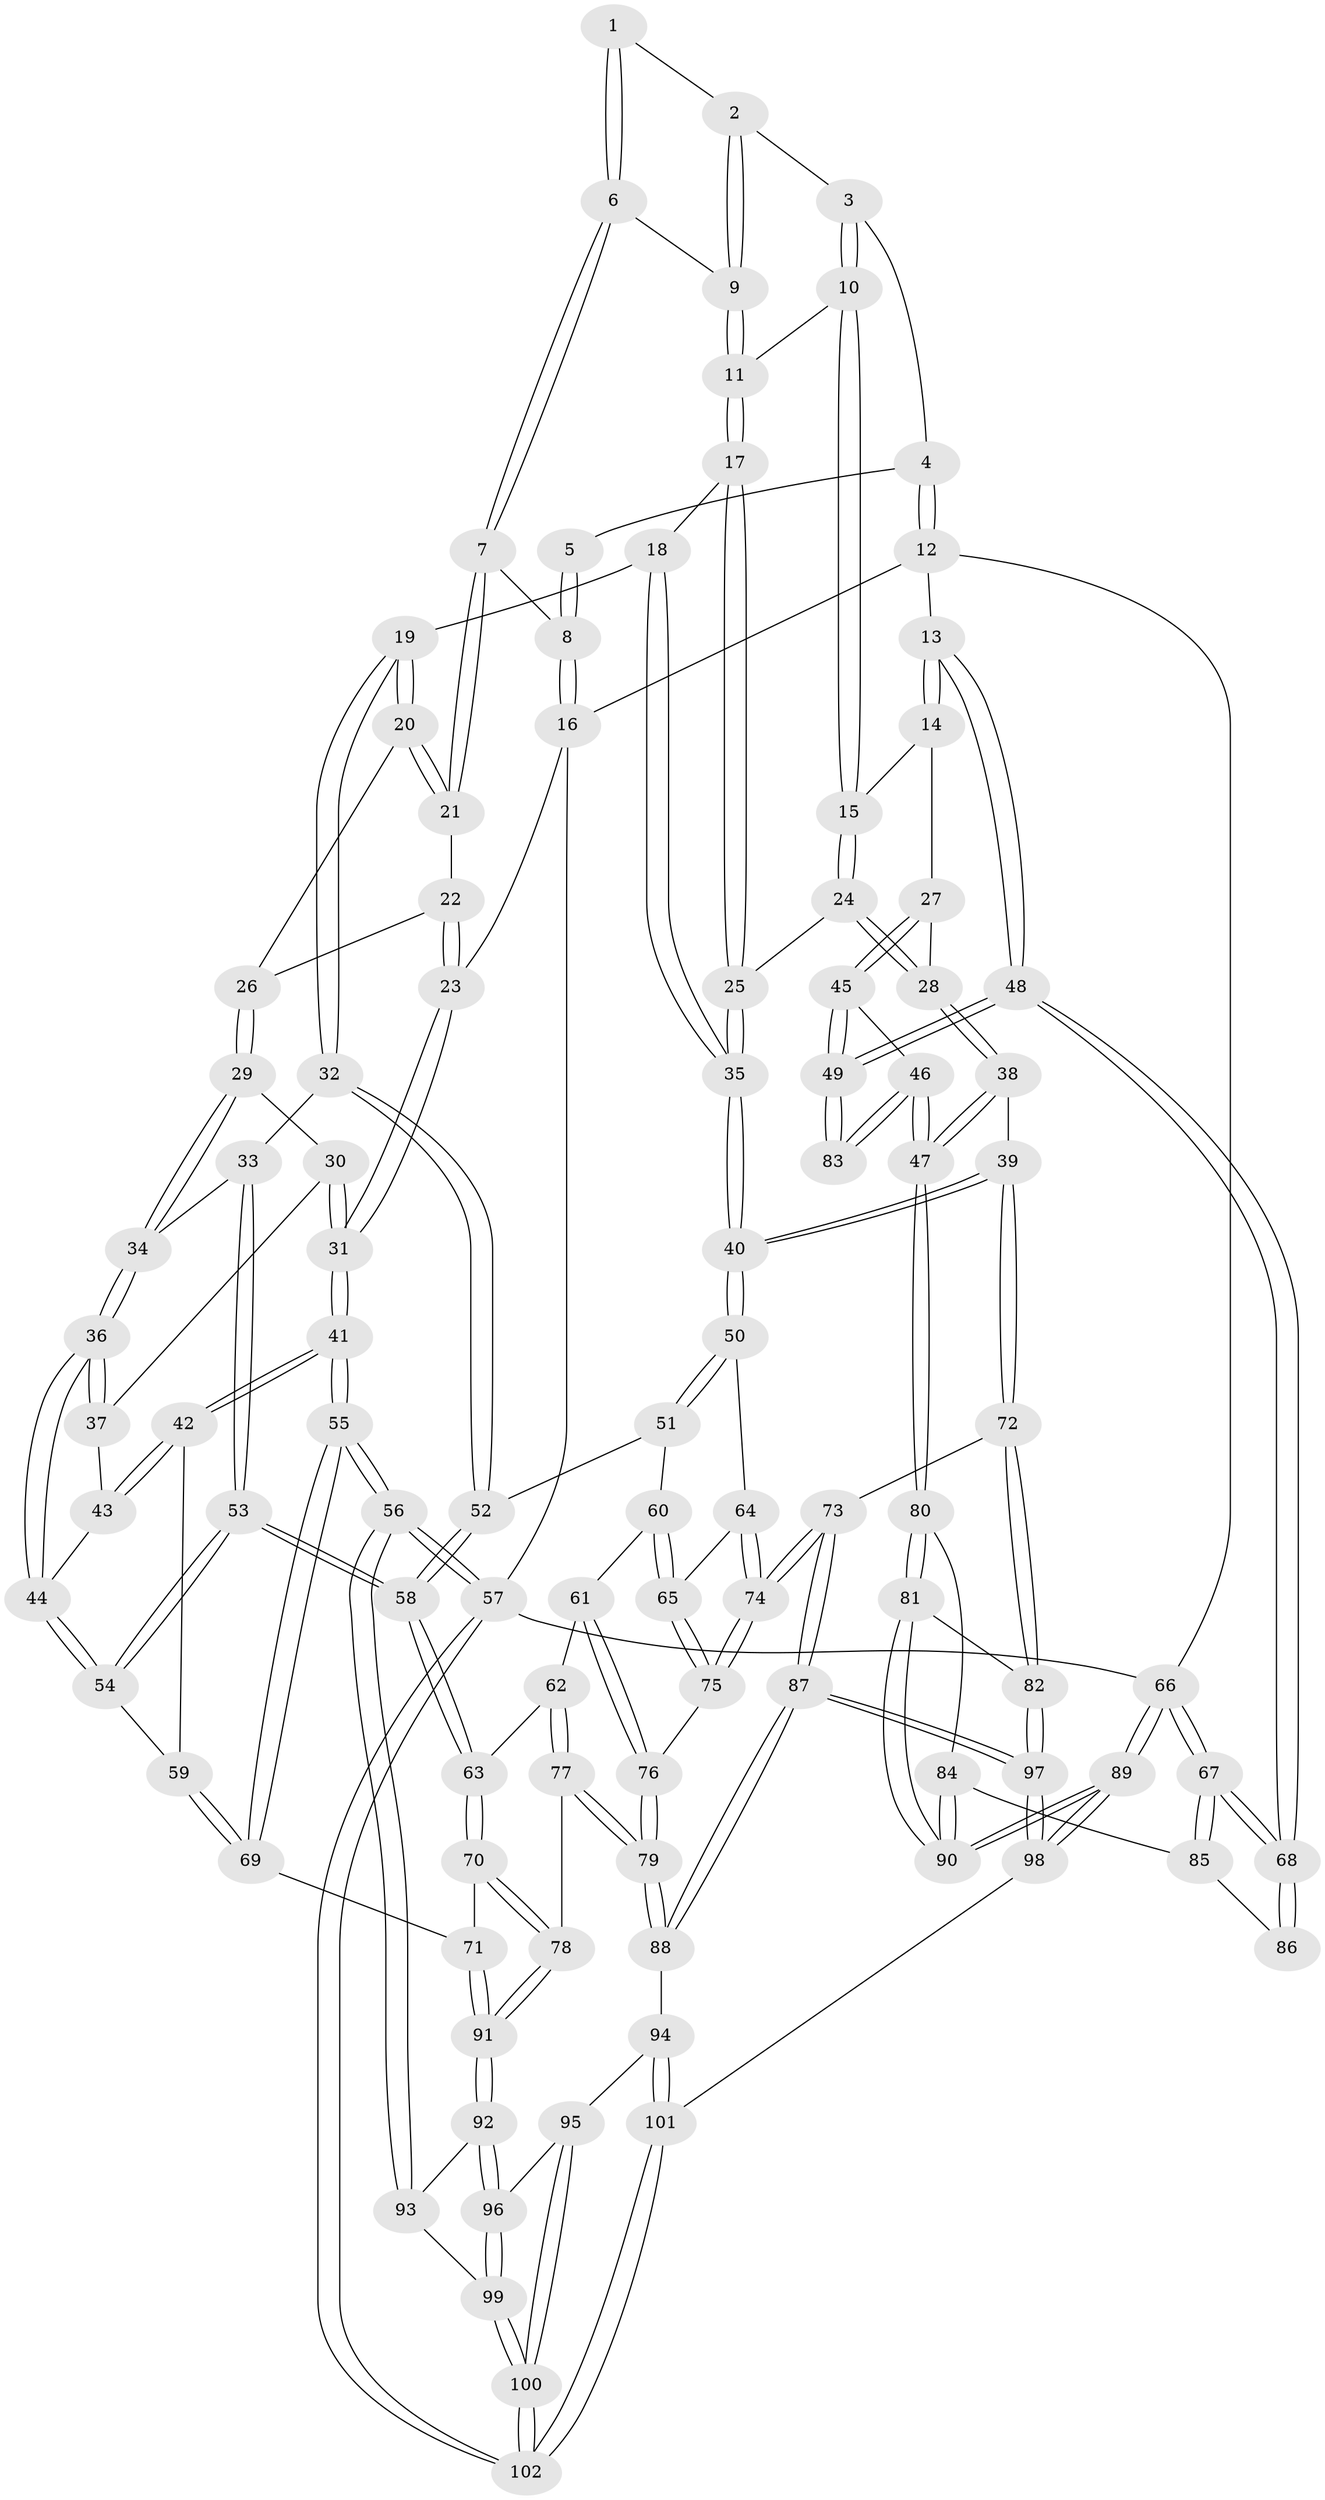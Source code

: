 // Generated by graph-tools (version 1.1) at 2025/38/02/21/25 10:38:57]
// undirected, 102 vertices, 252 edges
graph export_dot {
graph [start="1"]
  node [color=gray90,style=filled];
  1 [pos="+0.4321209095958352+0"];
  2 [pos="+0.4806658589159265+0.05572484931480285"];
  3 [pos="+0.8115350389165494+0"];
  4 [pos="+0.8135686416409619+0"];
  5 [pos="+0.4305817256711347+0"];
  6 [pos="+0.32262543492701984+0.14976746185506398"];
  7 [pos="+0.319292949852662+0.1520099001768935"];
  8 [pos="+0+0"];
  9 [pos="+0.4780773028123617+0.09056745960594811"];
  10 [pos="+0.6404716661399552+0.16368002809514773"];
  11 [pos="+0.6330303237943276+0.1700400713868087"];
  12 [pos="+1+0"];
  13 [pos="+1+0.015083219528694538"];
  14 [pos="+0.9898029040386789+0.2354670998353771"];
  15 [pos="+0.8624128599569844+0.26052771948974573"];
  16 [pos="+0+0"];
  17 [pos="+0.5696673648456899+0.3143871847144443"];
  18 [pos="+0.5282675988501014+0.33514747875957407"];
  19 [pos="+0.42324847302130064+0.3617555180124672"];
  20 [pos="+0.36647732644971837+0.28886874064028656"];
  21 [pos="+0.32969110082557734+0.23256241737511515"];
  22 [pos="+0.11398149660736852+0.29458265438733156"];
  23 [pos="+0+0"];
  24 [pos="+0.7249662814665604+0.4007454679333055"];
  25 [pos="+0.7165899650286199+0.3976867709755304"];
  26 [pos="+0.11822515779908288+0.3926122805419019"];
  27 [pos="+0.8830880882170653+0.46256281522609943"];
  28 [pos="+0.7297276722772165+0.40779476696693634"];
  29 [pos="+0.11819682918034732+0.3929457111001622"];
  30 [pos="+0.09881914914637502+0.4141541246494129"];
  31 [pos="+0+0.4163477991625711"];
  32 [pos="+0.40083388548872084+0.4147111660681619"];
  33 [pos="+0.2994868046780957+0.45162663620933585"];
  34 [pos="+0.2744393963854421+0.4562224151007883"];
  35 [pos="+0.6145625941135346+0.5340394485932106"];
  36 [pos="+0.22411419095004634+0.512349267584055"];
  37 [pos="+0.09798101330122236+0.453569013894758"];
  38 [pos="+0.7329460981266293+0.6220476673463146"];
  39 [pos="+0.6673003510999087+0.6297236116515127"];
  40 [pos="+0.6197519248530228+0.6070466028931251"];
  41 [pos="+0+0.6719400165098842"];
  42 [pos="+0.04467504575985009+0.5762375638884227"];
  43 [pos="+0.09766074088724445+0.459150586437809"];
  44 [pos="+0.1922170852651964+0.5516700639924021"];
  45 [pos="+0.9033879992210163+0.5236891452615458"];
  46 [pos="+0.7930412378282261+0.6403198609558388"];
  47 [pos="+0.7850907881160353+0.6438362815836826"];
  48 [pos="+1+0.5790888470615998"];
  49 [pos="+1+0.5795772680432921"];
  50 [pos="+0.5988617119343256+0.6073485932203374"];
  51 [pos="+0.42856487651293634+0.5116820016001304"];
  52 [pos="+0.41546225199665493+0.47967160957109006"];
  53 [pos="+0.2620810479009674+0.6339020740886265"];
  54 [pos="+0.1803497960604492+0.6009226990765528"];
  55 [pos="+0+0.7918051629986143"];
  56 [pos="+0+0.8102915103814154"];
  57 [pos="+0+1"];
  58 [pos="+0.2652371119709639+0.6363276332550307"];
  59 [pos="+0.15956312647752868+0.6115098660287465"];
  60 [pos="+0.4193675019909305+0.5748842871926545"];
  61 [pos="+0.3794980573700759+0.6489796496916881"];
  62 [pos="+0.32012941623883656+0.6646093018493713"];
  63 [pos="+0.2656128482715651+0.6369110085260979"];
  64 [pos="+0.5431755266280675+0.6558692571747127"];
  65 [pos="+0.4910898227419326+0.6753323055335735"];
  66 [pos="+1+1"];
  67 [pos="+1+0.9952451744063672"];
  68 [pos="+1+0.8226202825257256"];
  69 [pos="+0.13781280569893994+0.7353751188143085"];
  70 [pos="+0.24494807641750516+0.6901506062651166"];
  71 [pos="+0.14379268697354533+0.7394732378433616"];
  72 [pos="+0.5968867512678041+0.8150149134890592"];
  73 [pos="+0.5824763484859767+0.8238104029707678"];
  74 [pos="+0.5491701342851342+0.7872491180267237"];
  75 [pos="+0.462032934302588+0.728697857848045"];
  76 [pos="+0.4288016338919475+0.7346435564420769"];
  77 [pos="+0.3156970350626855+0.8034502313129218"];
  78 [pos="+0.27831733754410964+0.807206635476275"];
  79 [pos="+0.36338714599200866+0.8193236469204399"];
  80 [pos="+0.8024777794075839+0.7888488744160184"];
  81 [pos="+0.7916715629523524+0.8338245581165489"];
  82 [pos="+0.7869352534109808+0.8344082215243567"];
  83 [pos="+0.9435683393193709+0.6862802845283846"];
  84 [pos="+0.9217981296210036+0.7671970090871504"];
  85 [pos="+0.9368948313138643+0.7580855405918558"];
  86 [pos="+0.9427491914624794+0.7266393362322839"];
  87 [pos="+0.5034925080071421+0.9950746399015993"];
  88 [pos="+0.4256253792569502+0.9184837037893577"];
  89 [pos="+1+1"];
  90 [pos="+1+1"];
  91 [pos="+0.21977902844513897+0.8296989454117205"];
  92 [pos="+0.21242604305581686+0.845824372179359"];
  93 [pos="+0.1405628747856142+0.8875157199867252"];
  94 [pos="+0.2544859097724331+0.9378838341320397"];
  95 [pos="+0.24647980892412868+0.9320765057534567"];
  96 [pos="+0.23136122259206646+0.8964406970629215"];
  97 [pos="+0.5174184728883517+1"];
  98 [pos="+0.5283162198386958+1"];
  99 [pos="+0.13471484378091816+1"];
  100 [pos="+0.13078328957541+1"];
  101 [pos="+0.3794259008486773+1"];
  102 [pos="+0.00913183614633116+1"];
  1 -- 2;
  1 -- 6;
  1 -- 6;
  2 -- 3;
  2 -- 9;
  2 -- 9;
  3 -- 4;
  3 -- 10;
  3 -- 10;
  4 -- 5;
  4 -- 12;
  4 -- 12;
  5 -- 8;
  5 -- 8;
  6 -- 7;
  6 -- 7;
  6 -- 9;
  7 -- 8;
  7 -- 21;
  7 -- 21;
  8 -- 16;
  8 -- 16;
  9 -- 11;
  9 -- 11;
  10 -- 11;
  10 -- 15;
  10 -- 15;
  11 -- 17;
  11 -- 17;
  12 -- 13;
  12 -- 16;
  12 -- 66;
  13 -- 14;
  13 -- 14;
  13 -- 48;
  13 -- 48;
  14 -- 15;
  14 -- 27;
  15 -- 24;
  15 -- 24;
  16 -- 23;
  16 -- 57;
  17 -- 18;
  17 -- 25;
  17 -- 25;
  18 -- 19;
  18 -- 35;
  18 -- 35;
  19 -- 20;
  19 -- 20;
  19 -- 32;
  19 -- 32;
  20 -- 21;
  20 -- 21;
  20 -- 26;
  21 -- 22;
  22 -- 23;
  22 -- 23;
  22 -- 26;
  23 -- 31;
  23 -- 31;
  24 -- 25;
  24 -- 28;
  24 -- 28;
  25 -- 35;
  25 -- 35;
  26 -- 29;
  26 -- 29;
  27 -- 28;
  27 -- 45;
  27 -- 45;
  28 -- 38;
  28 -- 38;
  29 -- 30;
  29 -- 34;
  29 -- 34;
  30 -- 31;
  30 -- 31;
  30 -- 37;
  31 -- 41;
  31 -- 41;
  32 -- 33;
  32 -- 52;
  32 -- 52;
  33 -- 34;
  33 -- 53;
  33 -- 53;
  34 -- 36;
  34 -- 36;
  35 -- 40;
  35 -- 40;
  36 -- 37;
  36 -- 37;
  36 -- 44;
  36 -- 44;
  37 -- 43;
  38 -- 39;
  38 -- 47;
  38 -- 47;
  39 -- 40;
  39 -- 40;
  39 -- 72;
  39 -- 72;
  40 -- 50;
  40 -- 50;
  41 -- 42;
  41 -- 42;
  41 -- 55;
  41 -- 55;
  42 -- 43;
  42 -- 43;
  42 -- 59;
  43 -- 44;
  44 -- 54;
  44 -- 54;
  45 -- 46;
  45 -- 49;
  45 -- 49;
  46 -- 47;
  46 -- 47;
  46 -- 83;
  46 -- 83;
  47 -- 80;
  47 -- 80;
  48 -- 49;
  48 -- 49;
  48 -- 68;
  48 -- 68;
  49 -- 83;
  49 -- 83;
  50 -- 51;
  50 -- 51;
  50 -- 64;
  51 -- 52;
  51 -- 60;
  52 -- 58;
  52 -- 58;
  53 -- 54;
  53 -- 54;
  53 -- 58;
  53 -- 58;
  54 -- 59;
  55 -- 56;
  55 -- 56;
  55 -- 69;
  55 -- 69;
  56 -- 57;
  56 -- 57;
  56 -- 93;
  56 -- 93;
  57 -- 102;
  57 -- 102;
  57 -- 66;
  58 -- 63;
  58 -- 63;
  59 -- 69;
  59 -- 69;
  60 -- 61;
  60 -- 65;
  60 -- 65;
  61 -- 62;
  61 -- 76;
  61 -- 76;
  62 -- 63;
  62 -- 77;
  62 -- 77;
  63 -- 70;
  63 -- 70;
  64 -- 65;
  64 -- 74;
  64 -- 74;
  65 -- 75;
  65 -- 75;
  66 -- 67;
  66 -- 67;
  66 -- 89;
  66 -- 89;
  67 -- 68;
  67 -- 68;
  67 -- 85;
  67 -- 85;
  68 -- 86;
  68 -- 86;
  69 -- 71;
  70 -- 71;
  70 -- 78;
  70 -- 78;
  71 -- 91;
  71 -- 91;
  72 -- 73;
  72 -- 82;
  72 -- 82;
  73 -- 74;
  73 -- 74;
  73 -- 87;
  73 -- 87;
  74 -- 75;
  74 -- 75;
  75 -- 76;
  76 -- 79;
  76 -- 79;
  77 -- 78;
  77 -- 79;
  77 -- 79;
  78 -- 91;
  78 -- 91;
  79 -- 88;
  79 -- 88;
  80 -- 81;
  80 -- 81;
  80 -- 84;
  81 -- 82;
  81 -- 90;
  81 -- 90;
  82 -- 97;
  82 -- 97;
  84 -- 85;
  84 -- 90;
  84 -- 90;
  85 -- 86;
  87 -- 88;
  87 -- 88;
  87 -- 97;
  87 -- 97;
  88 -- 94;
  89 -- 90;
  89 -- 90;
  89 -- 98;
  89 -- 98;
  91 -- 92;
  91 -- 92;
  92 -- 93;
  92 -- 96;
  92 -- 96;
  93 -- 99;
  94 -- 95;
  94 -- 101;
  94 -- 101;
  95 -- 96;
  95 -- 100;
  95 -- 100;
  96 -- 99;
  96 -- 99;
  97 -- 98;
  97 -- 98;
  98 -- 101;
  99 -- 100;
  99 -- 100;
  100 -- 102;
  100 -- 102;
  101 -- 102;
  101 -- 102;
}
